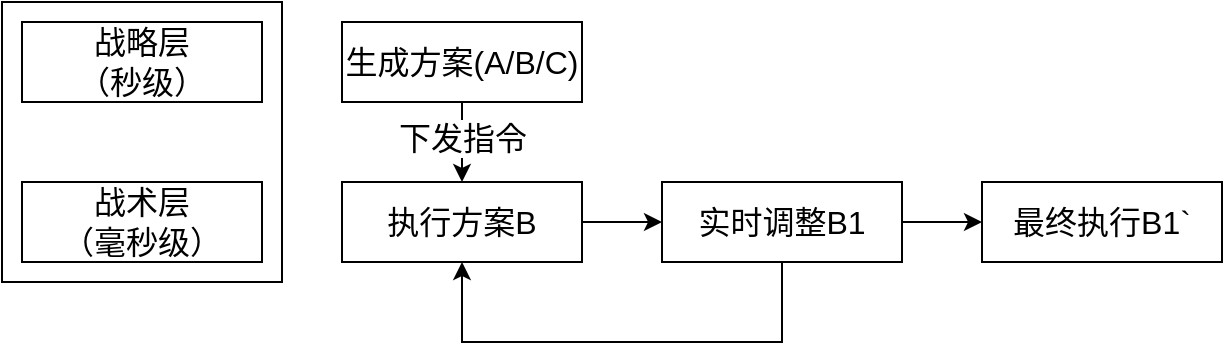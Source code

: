 <mxfile version="28.0.7">
  <diagram name="第 1 页" id="pSI7F2k9-wAeOHQrS8Tr">
    <mxGraphModel dx="776" dy="1138" grid="1" gridSize="10" guides="1" tooltips="1" connect="1" arrows="1" fold="1" page="1" pageScale="1" pageWidth="5000" pageHeight="5000" math="0" shadow="0">
      <root>
        <mxCell id="0" />
        <mxCell id="1" parent="0" />
        <mxCell id="fIXR_Zm17kuAxwSIzVas-3" value="" style="rounded=0;whiteSpace=wrap;html=1;fontSize=16;" vertex="1" parent="1">
          <mxGeometry x="70" y="110" width="140" height="140" as="geometry" />
        </mxCell>
        <mxCell id="fIXR_Zm17kuAxwSIzVas-2" value="战术层&lt;br&gt;（毫秒级）" style="rounded=0;whiteSpace=wrap;html=1;fontSize=16;" vertex="1" parent="1">
          <mxGeometry x="80" y="200" width="120" height="40" as="geometry" />
        </mxCell>
        <mxCell id="fIXR_Zm17kuAxwSIzVas-1" value="战略层&lt;br&gt;（秒级）" style="rounded=0;whiteSpace=wrap;html=1;fontSize=16;" vertex="1" parent="1">
          <mxGeometry x="80" y="120" width="120" height="40" as="geometry" />
        </mxCell>
        <mxCell id="fIXR_Zm17kuAxwSIzVas-8" style="edgeStyle=orthogonalEdgeStyle;rounded=0;orthogonalLoop=1;jettySize=auto;html=1;entryX=0.5;entryY=0;entryDx=0;entryDy=0;fontSize=16;" edge="1" parent="1" source="fIXR_Zm17kuAxwSIzVas-4" target="fIXR_Zm17kuAxwSIzVas-5">
          <mxGeometry relative="1" as="geometry" />
        </mxCell>
        <mxCell id="fIXR_Zm17kuAxwSIzVas-9" value="下发指令" style="edgeLabel;html=1;align=center;verticalAlign=middle;resizable=0;points=[];fontSize=16;" vertex="1" connectable="0" parent="fIXR_Zm17kuAxwSIzVas-8">
          <mxGeometry x="-0.1" relative="1" as="geometry">
            <mxPoint as="offset" />
          </mxGeometry>
        </mxCell>
        <mxCell id="fIXR_Zm17kuAxwSIzVas-4" value="生成方案(A/B/C)" style="rounded=0;whiteSpace=wrap;html=1;fontSize=16;" vertex="1" parent="1">
          <mxGeometry x="240" y="120" width="120" height="40" as="geometry" />
        </mxCell>
        <mxCell id="fIXR_Zm17kuAxwSIzVas-11" style="edgeStyle=orthogonalEdgeStyle;rounded=0;orthogonalLoop=1;jettySize=auto;html=1;entryX=0;entryY=0.5;entryDx=0;entryDy=0;fontSize=16;" edge="1" parent="1" source="fIXR_Zm17kuAxwSIzVas-5" target="fIXR_Zm17kuAxwSIzVas-6">
          <mxGeometry relative="1" as="geometry" />
        </mxCell>
        <mxCell id="fIXR_Zm17kuAxwSIzVas-5" value="执行方案B" style="rounded=0;whiteSpace=wrap;html=1;fontSize=16;" vertex="1" parent="1">
          <mxGeometry x="240" y="200" width="120" height="40" as="geometry" />
        </mxCell>
        <mxCell id="fIXR_Zm17kuAxwSIzVas-10" style="edgeStyle=orthogonalEdgeStyle;rounded=0;orthogonalLoop=1;jettySize=auto;html=1;entryX=0.5;entryY=1;entryDx=0;entryDy=0;fontSize=16;" edge="1" parent="1" source="fIXR_Zm17kuAxwSIzVas-6" target="fIXR_Zm17kuAxwSIzVas-5">
          <mxGeometry relative="1" as="geometry">
            <Array as="points">
              <mxPoint x="460" y="280" />
              <mxPoint x="300" y="280" />
            </Array>
          </mxGeometry>
        </mxCell>
        <mxCell id="fIXR_Zm17kuAxwSIzVas-12" style="edgeStyle=orthogonalEdgeStyle;rounded=0;orthogonalLoop=1;jettySize=auto;html=1;entryX=0;entryY=0.5;entryDx=0;entryDy=0;fontSize=16;" edge="1" parent="1" source="fIXR_Zm17kuAxwSIzVas-6" target="fIXR_Zm17kuAxwSIzVas-7">
          <mxGeometry relative="1" as="geometry" />
        </mxCell>
        <mxCell id="fIXR_Zm17kuAxwSIzVas-6" value="实时调整B1" style="rounded=0;whiteSpace=wrap;html=1;fontSize=16;" vertex="1" parent="1">
          <mxGeometry x="400" y="200" width="120" height="40" as="geometry" />
        </mxCell>
        <mxCell id="fIXR_Zm17kuAxwSIzVas-7" value="最终执行B1`" style="rounded=0;whiteSpace=wrap;html=1;fontSize=16;" vertex="1" parent="1">
          <mxGeometry x="560" y="200" width="120" height="40" as="geometry" />
        </mxCell>
      </root>
    </mxGraphModel>
  </diagram>
</mxfile>
